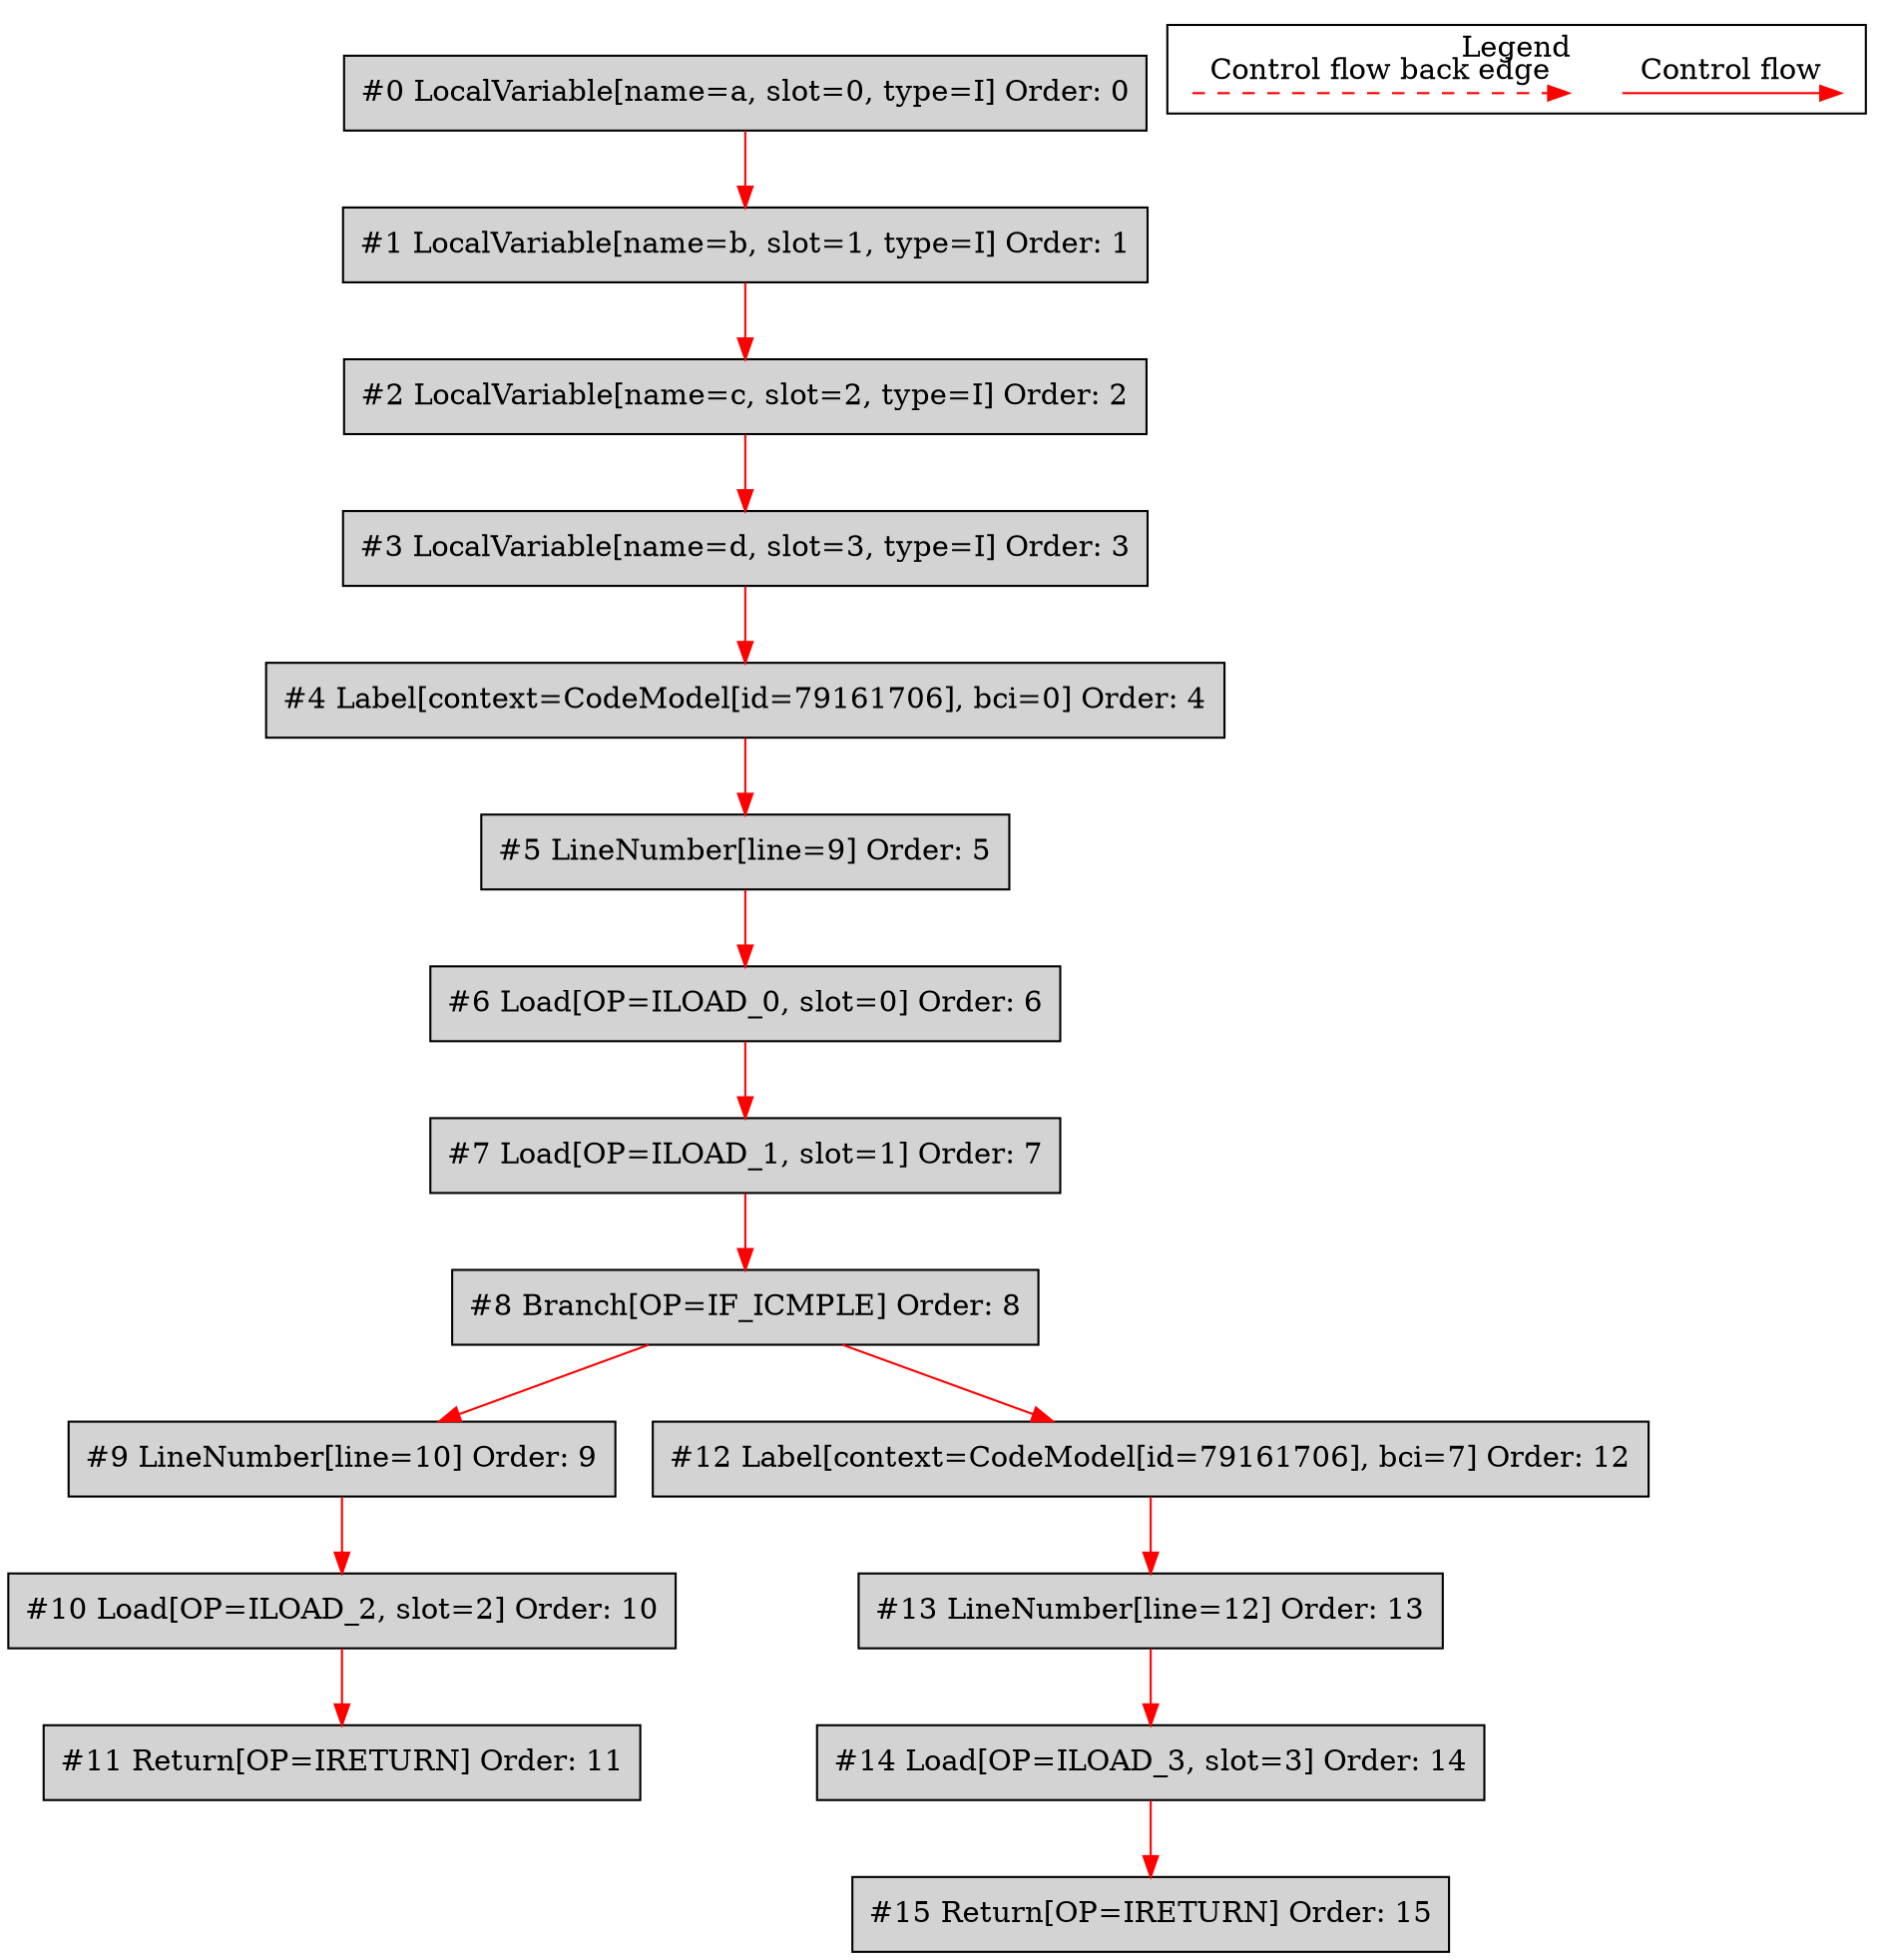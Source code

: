 digraph {
 ordering="in";
 node0[label="#0 LocalVariable[name=a, slot=0, type=I] Order: 0", shape=box, fillcolor=lightgrey, style=filled];
 node1[label="#1 LocalVariable[name=b, slot=1, type=I] Order: 1", shape=box, fillcolor=lightgrey, style=filled];
 node2[label="#2 LocalVariable[name=c, slot=2, type=I] Order: 2", shape=box, fillcolor=lightgrey, style=filled];
 node3[label="#3 LocalVariable[name=d, slot=3, type=I] Order: 3", shape=box, fillcolor=lightgrey, style=filled];
 node4[label="#4 Label[context=CodeModel[id=79161706], bci=0] Order: 4", shape=box, fillcolor=lightgrey, style=filled];
 node5[label="#5 LineNumber[line=9] Order: 5", shape=box, fillcolor=lightgrey, style=filled];
 node6[label="#6 Load[OP=ILOAD_0, slot=0] Order: 6", shape=box, fillcolor=lightgrey, style=filled];
 node7[label="#7 Load[OP=ILOAD_1, slot=1] Order: 7", shape=box, fillcolor=lightgrey, style=filled];
 node8[label="#8 Branch[OP=IF_ICMPLE] Order: 8", shape=box, fillcolor=lightgrey, style=filled];
 node9[label="#9 LineNumber[line=10] Order: 9", shape=box, fillcolor=lightgrey, style=filled];
 node10[label="#10 Load[OP=ILOAD_2, slot=2] Order: 10", shape=box, fillcolor=lightgrey, style=filled];
 node11[label="#11 Return[OP=IRETURN] Order: 11", shape=box, fillcolor=lightgrey, style=filled];
 node12[label="#12 Label[context=CodeModel[id=79161706], bci=7] Order: 12", shape=box, fillcolor=lightgrey, style=filled];
 node13[label="#13 LineNumber[line=12] Order: 13", shape=box, fillcolor=lightgrey, style=filled];
 node14[label="#14 Load[OP=ILOAD_3, slot=3] Order: 14", shape=box, fillcolor=lightgrey, style=filled];
 node15[label="#15 Return[OP=IRETURN] Order: 15", shape=box, fillcolor=lightgrey, style=filled];
 node0 -> node1[color=red];
 node1 -> node2[color=red];
 node2 -> node3[color=red];
 node3 -> node4[color=red];
 node4 -> node5[color=red];
 node5 -> node6[color=red];
 node6 -> node7[color=red];
 node7 -> node8[color=red];
 node8 -> node9[color=red];
 node9 -> node10[color=red];
 node10 -> node11[color=red];
 node8 -> node12[color=red];
 node12 -> node13[color=red];
 node13 -> node14[color=red];
 node14 -> node15[color=red];
 subgraph cluster_000 {
  label = "Legend";
  node [shape=point]
  {
   rank=same;
   c0 [style = invis];
   c1 [style = invis];
   c2 [style = invis];
   c3 [style = invis];
  }
  c0 -> c1 [label="Control flow", style=solid, color=red]
  c2 -> c3 [label="Control flow back edge", style=dashed, color=red]
 }

}
